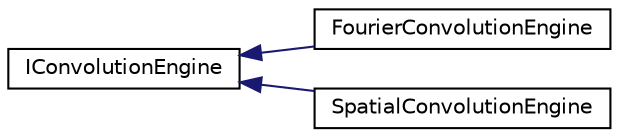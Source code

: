 digraph "Graphical Class Hierarchy"
{
  edge [fontname="Helvetica",fontsize="10",labelfontname="Helvetica",labelfontsize="10"];
  node [fontname="Helvetica",fontsize="10",shape=record];
  rankdir="LR";
  Node1 [label="IConvolutionEngine",height=0.2,width=0.4,color="black", fillcolor="white", style="filled",URL="$classIConvolutionEngine.html"];
  Node1 -> Node2 [dir="back",color="midnightblue",fontsize="10",style="solid",fontname="Helvetica"];
  Node2 [label="FourierConvolutionEngine",height=0.2,width=0.4,color="black", fillcolor="white", style="filled",URL="$classFourierConvolutionEngine.html"];
  Node1 -> Node3 [dir="back",color="midnightblue",fontsize="10",style="solid",fontname="Helvetica"];
  Node3 [label="SpatialConvolutionEngine",height=0.2,width=0.4,color="black", fillcolor="white", style="filled",URL="$classSpatialConvolutionEngine.html"];
}
